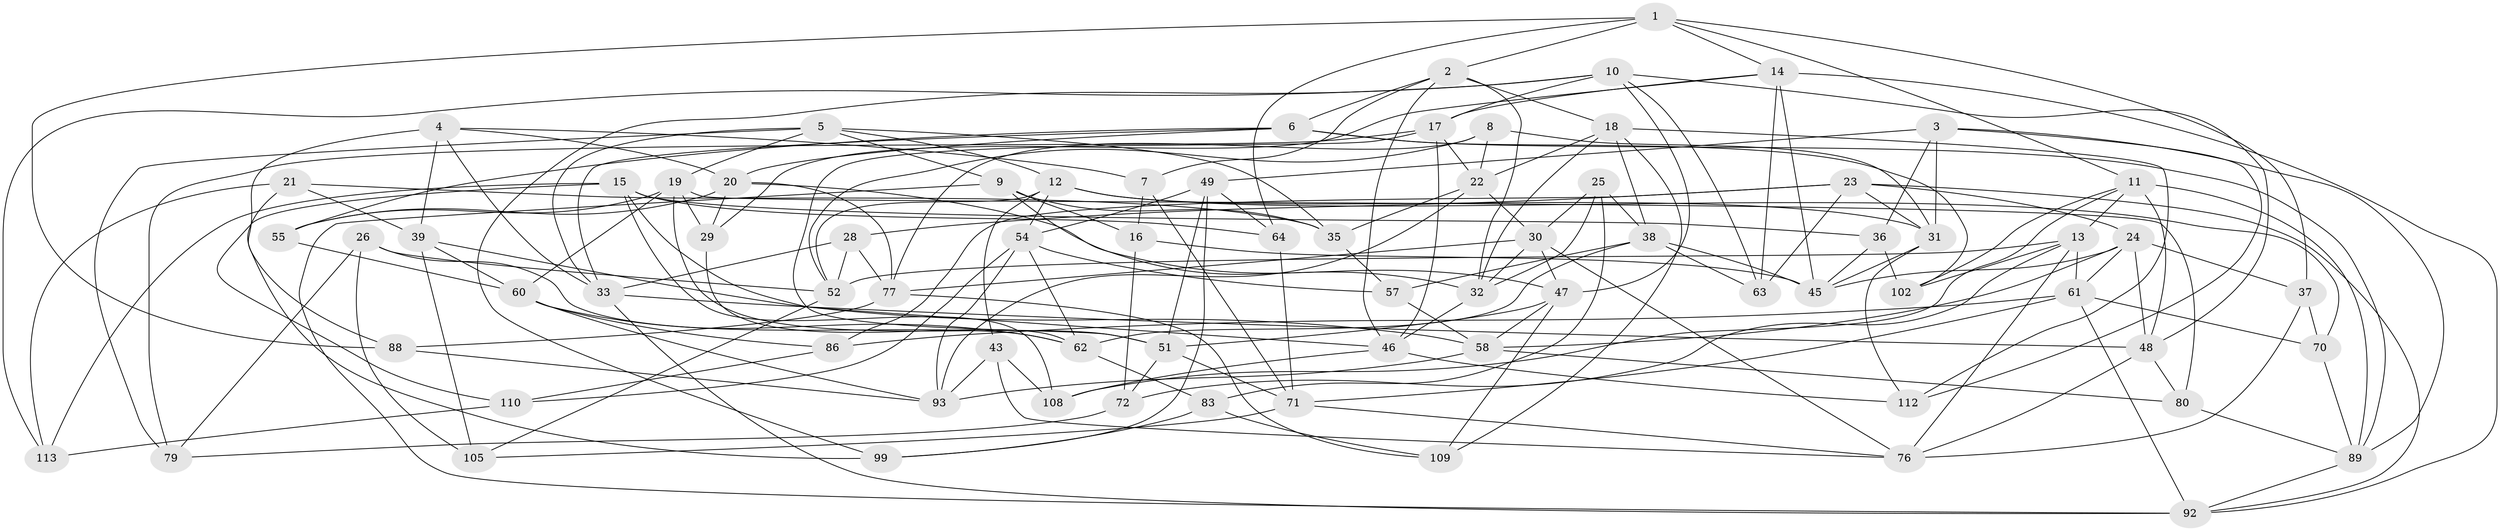// Generated by graph-tools (version 1.1) at 2025/52/02/27/25 19:52:33]
// undirected, 75 vertices, 192 edges
graph export_dot {
graph [start="1"]
  node [color=gray90,style=filled];
  1 [super="+84"];
  2 [super="+50"];
  3 [super="+53"];
  4 [super="+98"];
  5 [super="+40"];
  6 [super="+68"];
  7;
  8;
  9 [super="+81"];
  10 [super="+107"];
  11 [super="+69"];
  12 [super="+41"];
  13 [super="+94"];
  14 [super="+87"];
  15 [super="+67"];
  16;
  17 [super="+27"];
  18 [super="+34"];
  19 [super="+65"];
  20 [super="+95"];
  21;
  22 [super="+100"];
  23 [super="+97"];
  24 [super="+42"];
  25;
  26;
  28;
  29;
  30 [super="+101"];
  31 [super="+44"];
  32 [super="+96"];
  33 [super="+74"];
  35 [super="+66"];
  36;
  37;
  38 [super="+115"];
  39 [super="+114"];
  43;
  45 [super="+82"];
  46 [super="+56"];
  47 [super="+90"];
  48 [super="+59"];
  49 [super="+85"];
  51 [super="+104"];
  52 [super="+103"];
  54 [super="+73"];
  55;
  57;
  58 [super="+91"];
  60 [super="+118"];
  61 [super="+75"];
  62 [super="+120"];
  63;
  64;
  70;
  71 [super="+111"];
  72;
  76 [super="+78"];
  77 [super="+119"];
  79;
  80;
  83;
  86;
  88;
  89 [super="+116"];
  92 [super="+106"];
  93 [super="+117"];
  99;
  102;
  105;
  108;
  109;
  110;
  112;
  113;
  1 -- 64;
  1 -- 88;
  1 -- 11;
  1 -- 2;
  1 -- 37;
  1 -- 14;
  2 -- 7;
  2 -- 46;
  2 -- 32;
  2 -- 6;
  2 -- 18;
  3 -- 31;
  3 -- 49 [weight=2];
  3 -- 112;
  3 -- 36;
  3 -- 89;
  4 -- 39 [weight=2];
  4 -- 20;
  4 -- 88;
  4 -- 33;
  4 -- 7;
  5 -- 35;
  5 -- 33;
  5 -- 19;
  5 -- 9;
  5 -- 12;
  5 -- 79;
  6 -- 89;
  6 -- 20;
  6 -- 33;
  6 -- 102;
  6 -- 55;
  7 -- 16;
  7 -- 71;
  8 -- 77;
  8 -- 31;
  8 -- 22;
  8 -- 52;
  9 -- 35 [weight=2];
  9 -- 92;
  9 -- 16;
  9 -- 32;
  10 -- 48;
  10 -- 63;
  10 -- 17;
  10 -- 113;
  10 -- 99;
  10 -- 47;
  11 -- 89;
  11 -- 48;
  11 -- 108;
  11 -- 102;
  11 -- 13;
  12 -- 70;
  12 -- 43;
  12 -- 54;
  12 -- 52;
  12 -- 31;
  13 -- 72;
  13 -- 76;
  13 -- 102;
  13 -- 61;
  13 -- 52;
  14 -- 17;
  14 -- 45;
  14 -- 92;
  14 -- 29;
  14 -- 63;
  15 -- 108;
  15 -- 110;
  15 -- 64;
  15 -- 113;
  15 -- 36;
  15 -- 46;
  16 -- 72;
  16 -- 45;
  17 -- 79;
  17 -- 51;
  17 -- 46;
  17 -- 22;
  18 -- 109;
  18 -- 22;
  18 -- 38;
  18 -- 32;
  18 -- 112;
  19 -- 55;
  19 -- 80;
  19 -- 51;
  19 -- 29;
  19 -- 60;
  20 -- 47;
  20 -- 77;
  20 -- 29;
  20 -- 55;
  21 -- 113;
  21 -- 39;
  21 -- 99;
  21 -- 35;
  22 -- 35;
  22 -- 30;
  22 -- 93;
  23 -- 28;
  23 -- 86;
  23 -- 24;
  23 -- 31;
  23 -- 92;
  23 -- 63;
  24 -- 45;
  24 -- 48;
  24 -- 58;
  24 -- 61;
  24 -- 37;
  25 -- 32;
  25 -- 83;
  25 -- 30;
  25 -- 38;
  26 -- 105;
  26 -- 62;
  26 -- 79;
  26 -- 52;
  28 -- 33;
  28 -- 52;
  28 -- 77;
  29 -- 62;
  30 -- 77;
  30 -- 47;
  30 -- 76;
  30 -- 32;
  31 -- 112;
  31 -- 45;
  32 -- 46;
  33 -- 92;
  33 -- 48;
  35 -- 57;
  36 -- 102;
  36 -- 45;
  37 -- 70;
  37 -- 76;
  38 -- 63;
  38 -- 57;
  38 -- 45;
  38 -- 62;
  39 -- 58;
  39 -- 105;
  39 -- 60;
  43 -- 93;
  43 -- 108;
  43 -- 76;
  46 -- 108;
  46 -- 112;
  47 -- 51;
  47 -- 58;
  47 -- 109;
  48 -- 76;
  48 -- 80;
  49 -- 54;
  49 -- 64;
  49 -- 99;
  49 -- 51;
  51 -- 72;
  51 -- 71;
  52 -- 105;
  54 -- 57;
  54 -- 62;
  54 -- 110;
  54 -- 93;
  55 -- 60;
  57 -- 58;
  58 -- 80;
  58 -- 93;
  60 -- 86;
  60 -- 62;
  60 -- 93;
  61 -- 86;
  61 -- 92;
  61 -- 70;
  61 -- 71;
  62 -- 83;
  64 -- 71;
  70 -- 89;
  71 -- 105;
  71 -- 76;
  72 -- 79;
  77 -- 88;
  77 -- 109;
  80 -- 89;
  83 -- 109;
  83 -- 99;
  86 -- 110;
  88 -- 93;
  89 -- 92;
  110 -- 113;
}
